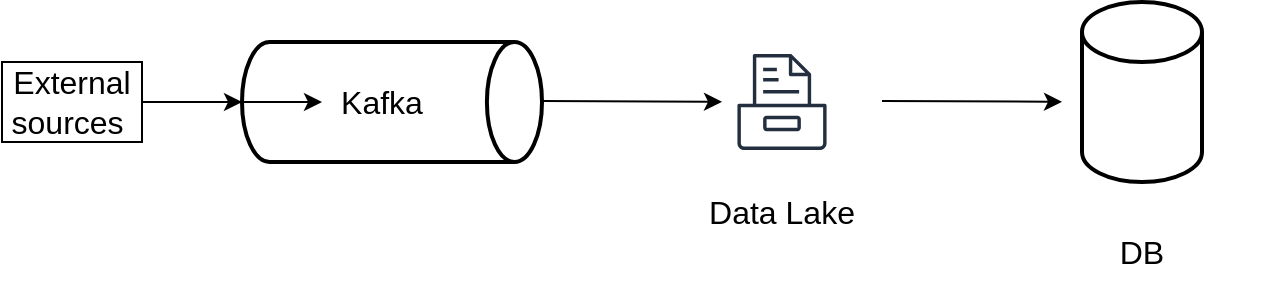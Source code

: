 <mxfile version="20.8.5" type="github">
  <diagram id="oiZPvLN5zcSZ0jYLkCbU" name="Page-1">
    <mxGraphModel dx="1434" dy="764" grid="1" gridSize="10" guides="1" tooltips="1" connect="1" arrows="1" fold="1" page="1" pageScale="1" pageWidth="850" pageHeight="1100" math="0" shadow="0">
      <root>
        <mxCell id="0" />
        <mxCell id="1" parent="0" />
        <mxCell id="7ZX6jRbZQ-G08w3YdbLo-1" value="" style="strokeWidth=2;html=1;shape=mxgraph.flowchart.direct_data;whiteSpace=wrap;" vertex="1" parent="1">
          <mxGeometry x="170" y="180" width="150" height="60" as="geometry" />
        </mxCell>
        <mxCell id="7ZX6jRbZQ-G08w3YdbLo-11" value="" style="edgeStyle=orthogonalEdgeStyle;rounded=0;orthogonalLoop=1;jettySize=auto;html=1;fontSize=16;fontColor=none;" edge="1" parent="1" source="7ZX6jRbZQ-G08w3YdbLo-2" target="7ZX6jRbZQ-G08w3YdbLo-4">
          <mxGeometry relative="1" as="geometry" />
        </mxCell>
        <mxCell id="7ZX6jRbZQ-G08w3YdbLo-2" value="&lt;font style=&quot;font-size: 16px;&quot;&gt;External sources&amp;nbsp;&lt;/font&gt;" style="text;html=1;strokeColor=default;fillColor=none;align=center;verticalAlign=middle;whiteSpace=wrap;rounded=0;" vertex="1" parent="1">
          <mxGeometry x="50" y="190" width="70" height="40" as="geometry" />
        </mxCell>
        <mxCell id="7ZX6jRbZQ-G08w3YdbLo-3" value="" style="endArrow=classic;html=1;rounded=0;fontSize=16;exitX=1;exitY=0.5;exitDx=0;exitDy=0;entryX=0;entryY=0.5;entryDx=0;entryDy=0;entryPerimeter=0;" edge="1" parent="1" source="7ZX6jRbZQ-G08w3YdbLo-2" target="7ZX6jRbZQ-G08w3YdbLo-1">
          <mxGeometry width="50" height="50" relative="1" as="geometry">
            <mxPoint x="400" y="410" as="sourcePoint" />
            <mxPoint x="450" y="360" as="targetPoint" />
          </mxGeometry>
        </mxCell>
        <mxCell id="7ZX6jRbZQ-G08w3YdbLo-4" value="Kafka" style="text;html=1;strokeColor=none;fillColor=none;align=center;verticalAlign=middle;whiteSpace=wrap;rounded=0;fontSize=16;" vertex="1" parent="1">
          <mxGeometry x="210" y="195" width="60" height="30" as="geometry" />
        </mxCell>
        <mxCell id="7ZX6jRbZQ-G08w3YdbLo-5" value="Bucket" style="outlineConnect=0;fontColor=none;gradientColor=none;strokeColor=#232F3E;fillColor=#ffffff;dashed=0;verticalLabelPosition=bottom;verticalAlign=top;align=center;html=1;fontSize=12;fontStyle=0;aspect=fixed;shape=mxgraph.aws4.resourceIcon;resIcon=mxgraph.aws4.storage;noLabel=1;" vertex="1" parent="1">
          <mxGeometry x="410" y="180" width="60" height="60" as="geometry" />
        </mxCell>
        <mxCell id="7ZX6jRbZQ-G08w3YdbLo-8" value="Data Lake" style="text;html=1;strokeColor=none;fillColor=none;align=center;verticalAlign=middle;whiteSpace=wrap;rounded=0;fontSize=16;" vertex="1" parent="1">
          <mxGeometry x="380" y="250" width="120" height="30" as="geometry" />
        </mxCell>
        <mxCell id="7ZX6jRbZQ-G08w3YdbLo-9" value="" style="strokeWidth=2;html=1;shape=mxgraph.flowchart.database;whiteSpace=wrap;sketch=0;strokeColor=default;fontSize=16;fontColor=none;" vertex="1" parent="1">
          <mxGeometry x="590" y="160" width="60" height="90" as="geometry" />
        </mxCell>
        <mxCell id="7ZX6jRbZQ-G08w3YdbLo-10" value="DB" style="text;html=1;strokeColor=none;fillColor=none;align=center;verticalAlign=middle;whiteSpace=wrap;rounded=0;fontSize=16;" vertex="1" parent="1">
          <mxGeometry x="560" y="270" width="120" height="30" as="geometry" />
        </mxCell>
        <mxCell id="7ZX6jRbZQ-G08w3YdbLo-12" value="" style="endArrow=classic;html=1;rounded=0;fontSize=16;exitX=1;exitY=0.5;exitDx=0;exitDy=0;" edge="1" parent="1" target="7ZX6jRbZQ-G08w3YdbLo-5">
          <mxGeometry width="50" height="50" relative="1" as="geometry">
            <mxPoint x="320" y="209.5" as="sourcePoint" />
            <mxPoint x="370" y="209.5" as="targetPoint" />
          </mxGeometry>
        </mxCell>
        <mxCell id="7ZX6jRbZQ-G08w3YdbLo-13" value="" style="endArrow=classic;html=1;rounded=0;fontSize=16;exitX=1;exitY=0.5;exitDx=0;exitDy=0;" edge="1" parent="1">
          <mxGeometry width="50" height="50" relative="1" as="geometry">
            <mxPoint x="490" y="209.5" as="sourcePoint" />
            <mxPoint x="580" y="209.875" as="targetPoint" />
          </mxGeometry>
        </mxCell>
      </root>
    </mxGraphModel>
  </diagram>
</mxfile>
